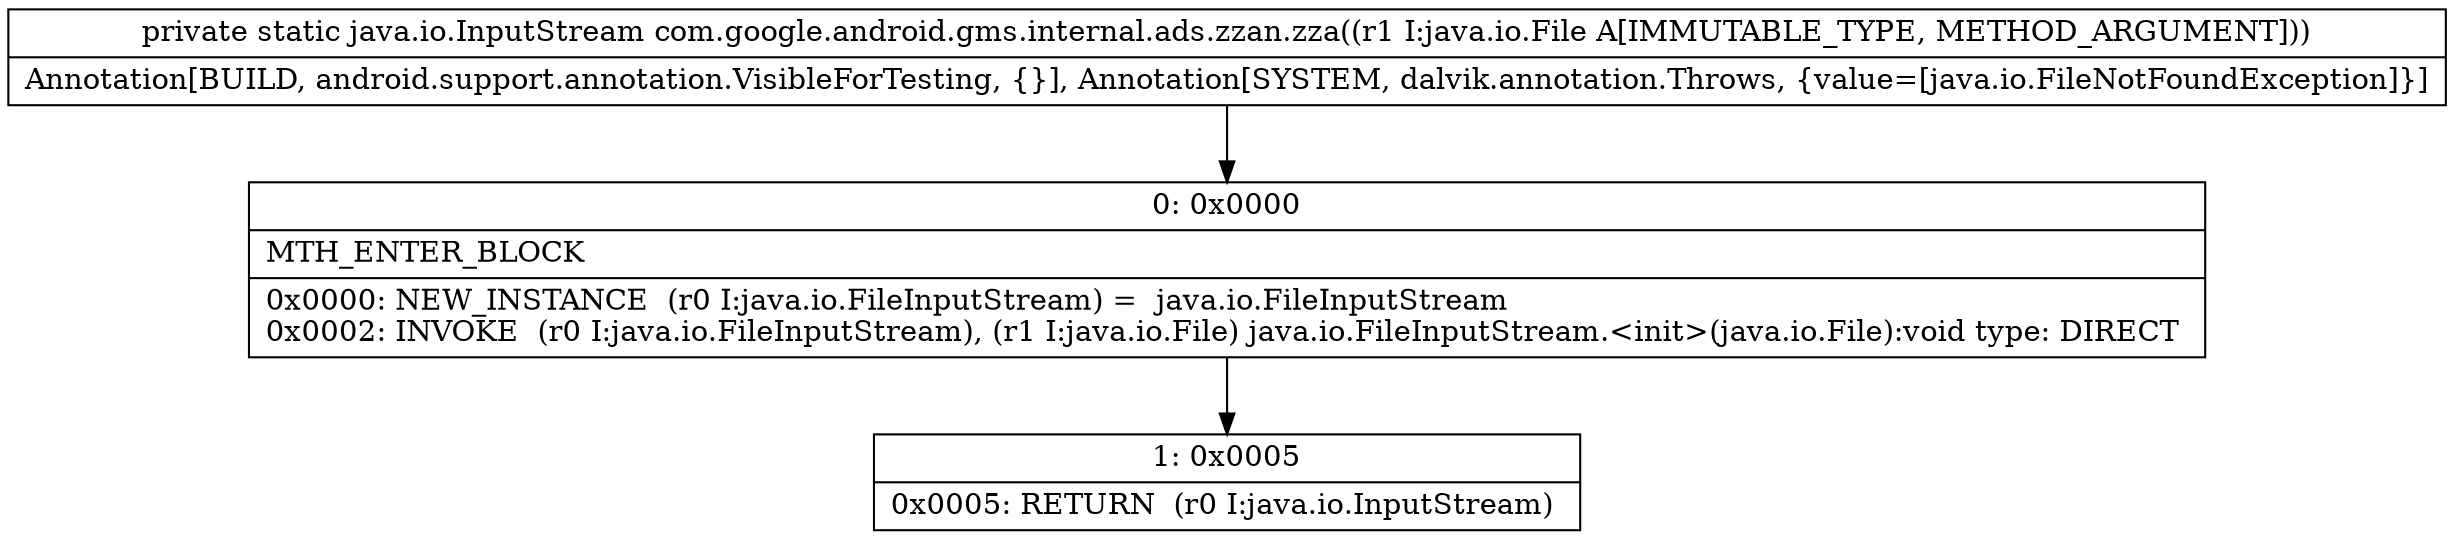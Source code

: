 digraph "CFG forcom.google.android.gms.internal.ads.zzan.zza(Ljava\/io\/File;)Ljava\/io\/InputStream;" {
Node_0 [shape=record,label="{0\:\ 0x0000|MTH_ENTER_BLOCK\l|0x0000: NEW_INSTANCE  (r0 I:java.io.FileInputStream) =  java.io.FileInputStream \l0x0002: INVOKE  (r0 I:java.io.FileInputStream), (r1 I:java.io.File) java.io.FileInputStream.\<init\>(java.io.File):void type: DIRECT \l}"];
Node_1 [shape=record,label="{1\:\ 0x0005|0x0005: RETURN  (r0 I:java.io.InputStream) \l}"];
MethodNode[shape=record,label="{private static java.io.InputStream com.google.android.gms.internal.ads.zzan.zza((r1 I:java.io.File A[IMMUTABLE_TYPE, METHOD_ARGUMENT]))  | Annotation[BUILD, android.support.annotation.VisibleForTesting, \{\}], Annotation[SYSTEM, dalvik.annotation.Throws, \{value=[java.io.FileNotFoundException]\}]\l}"];
MethodNode -> Node_0;
Node_0 -> Node_1;
}

